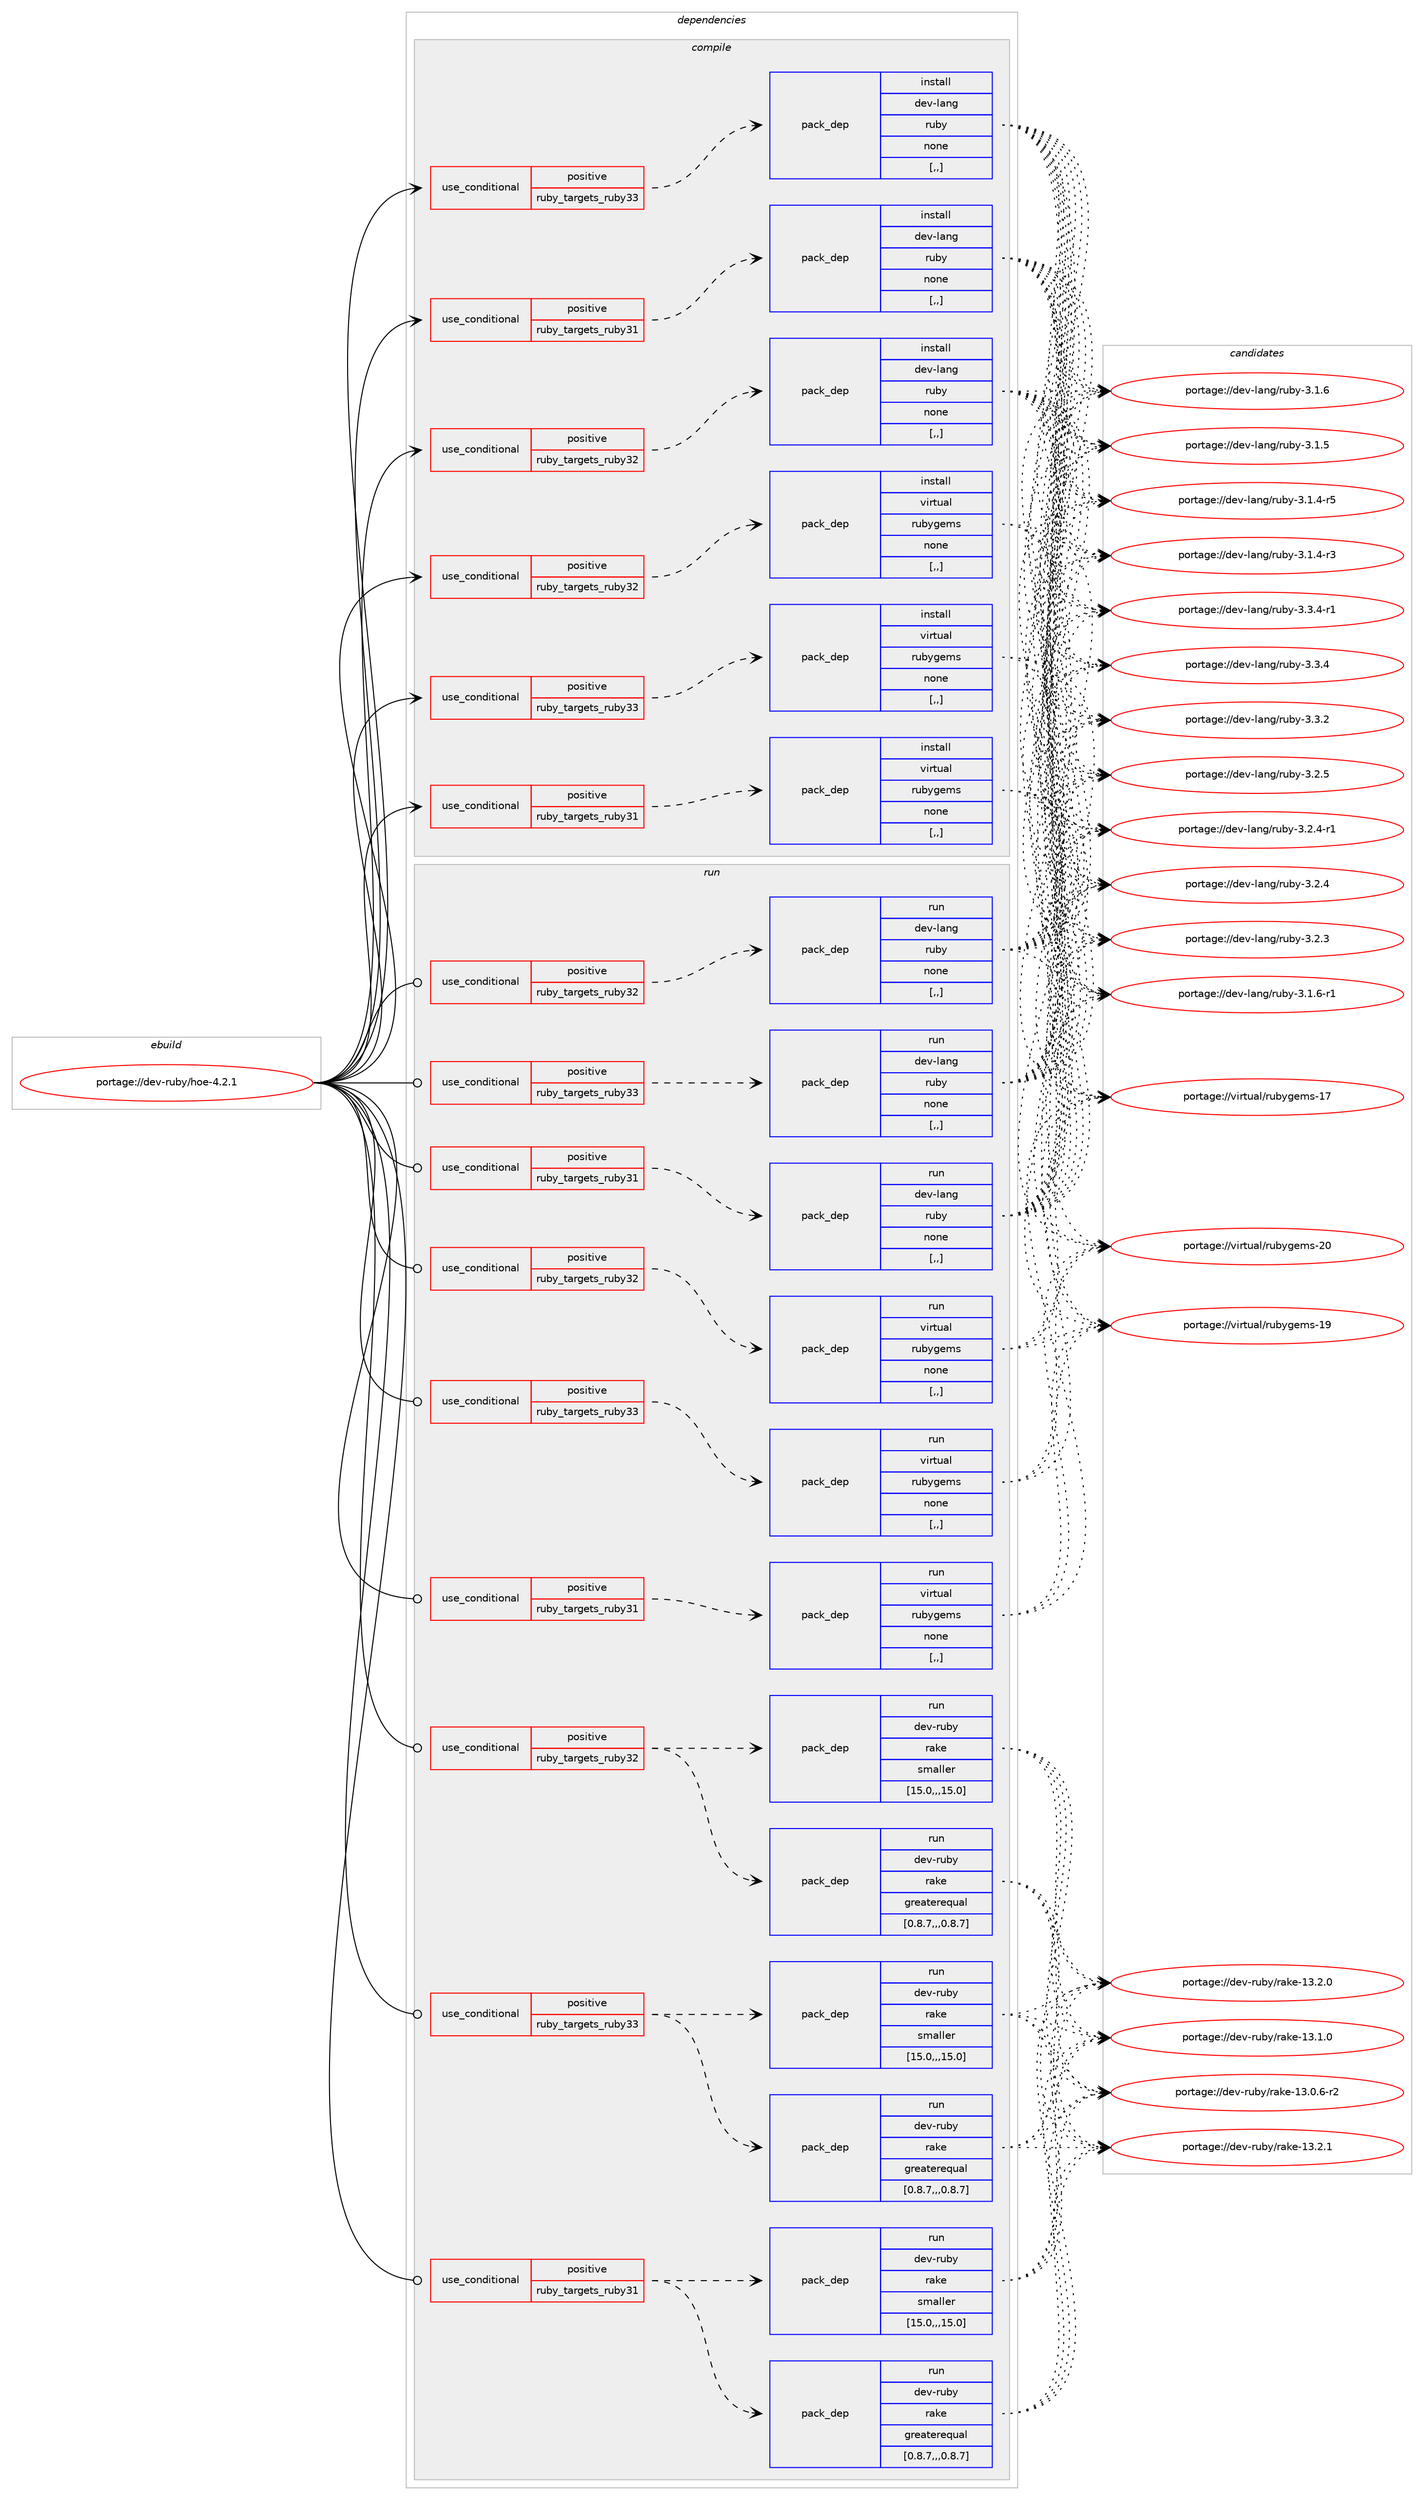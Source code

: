 digraph prolog {

# *************
# Graph options
# *************

newrank=true;
concentrate=true;
compound=true;
graph [rankdir=LR,fontname=Helvetica,fontsize=10,ranksep=1.5];#, ranksep=2.5, nodesep=0.2];
edge  [arrowhead=vee];
node  [fontname=Helvetica,fontsize=10];

# **********
# The ebuild
# **********

subgraph cluster_leftcol {
color=gray;
label=<<i>ebuild</i>>;
id [label="portage://dev-ruby/hoe-4.2.1", color=red, width=4, href="../dev-ruby/hoe-4.2.1.svg"];
}

# ****************
# The dependencies
# ****************

subgraph cluster_midcol {
color=gray;
label=<<i>dependencies</i>>;
subgraph cluster_compile {
fillcolor="#eeeeee";
style=filled;
label=<<i>compile</i>>;
subgraph cond48807 {
dependency186102 [label=<<TABLE BORDER="0" CELLBORDER="1" CELLSPACING="0" CELLPADDING="4"><TR><TD ROWSPAN="3" CELLPADDING="10">use_conditional</TD></TR><TR><TD>positive</TD></TR><TR><TD>ruby_targets_ruby31</TD></TR></TABLE>>, shape=none, color=red];
subgraph pack135966 {
dependency186103 [label=<<TABLE BORDER="0" CELLBORDER="1" CELLSPACING="0" CELLPADDING="4" WIDTH="220"><TR><TD ROWSPAN="6" CELLPADDING="30">pack_dep</TD></TR><TR><TD WIDTH="110">install</TD></TR><TR><TD>dev-lang</TD></TR><TR><TD>ruby</TD></TR><TR><TD>none</TD></TR><TR><TD>[,,]</TD></TR></TABLE>>, shape=none, color=blue];
}
dependency186102:e -> dependency186103:w [weight=20,style="dashed",arrowhead="vee"];
}
id:e -> dependency186102:w [weight=20,style="solid",arrowhead="vee"];
subgraph cond48808 {
dependency186104 [label=<<TABLE BORDER="0" CELLBORDER="1" CELLSPACING="0" CELLPADDING="4"><TR><TD ROWSPAN="3" CELLPADDING="10">use_conditional</TD></TR><TR><TD>positive</TD></TR><TR><TD>ruby_targets_ruby31</TD></TR></TABLE>>, shape=none, color=red];
subgraph pack135967 {
dependency186105 [label=<<TABLE BORDER="0" CELLBORDER="1" CELLSPACING="0" CELLPADDING="4" WIDTH="220"><TR><TD ROWSPAN="6" CELLPADDING="30">pack_dep</TD></TR><TR><TD WIDTH="110">install</TD></TR><TR><TD>virtual</TD></TR><TR><TD>rubygems</TD></TR><TR><TD>none</TD></TR><TR><TD>[,,]</TD></TR></TABLE>>, shape=none, color=blue];
}
dependency186104:e -> dependency186105:w [weight=20,style="dashed",arrowhead="vee"];
}
id:e -> dependency186104:w [weight=20,style="solid",arrowhead="vee"];
subgraph cond48809 {
dependency186106 [label=<<TABLE BORDER="0" CELLBORDER="1" CELLSPACING="0" CELLPADDING="4"><TR><TD ROWSPAN="3" CELLPADDING="10">use_conditional</TD></TR><TR><TD>positive</TD></TR><TR><TD>ruby_targets_ruby32</TD></TR></TABLE>>, shape=none, color=red];
subgraph pack135968 {
dependency186107 [label=<<TABLE BORDER="0" CELLBORDER="1" CELLSPACING="0" CELLPADDING="4" WIDTH="220"><TR><TD ROWSPAN="6" CELLPADDING="30">pack_dep</TD></TR><TR><TD WIDTH="110">install</TD></TR><TR><TD>dev-lang</TD></TR><TR><TD>ruby</TD></TR><TR><TD>none</TD></TR><TR><TD>[,,]</TD></TR></TABLE>>, shape=none, color=blue];
}
dependency186106:e -> dependency186107:w [weight=20,style="dashed",arrowhead="vee"];
}
id:e -> dependency186106:w [weight=20,style="solid",arrowhead="vee"];
subgraph cond48810 {
dependency186108 [label=<<TABLE BORDER="0" CELLBORDER="1" CELLSPACING="0" CELLPADDING="4"><TR><TD ROWSPAN="3" CELLPADDING="10">use_conditional</TD></TR><TR><TD>positive</TD></TR><TR><TD>ruby_targets_ruby32</TD></TR></TABLE>>, shape=none, color=red];
subgraph pack135969 {
dependency186109 [label=<<TABLE BORDER="0" CELLBORDER="1" CELLSPACING="0" CELLPADDING="4" WIDTH="220"><TR><TD ROWSPAN="6" CELLPADDING="30">pack_dep</TD></TR><TR><TD WIDTH="110">install</TD></TR><TR><TD>virtual</TD></TR><TR><TD>rubygems</TD></TR><TR><TD>none</TD></TR><TR><TD>[,,]</TD></TR></TABLE>>, shape=none, color=blue];
}
dependency186108:e -> dependency186109:w [weight=20,style="dashed",arrowhead="vee"];
}
id:e -> dependency186108:w [weight=20,style="solid",arrowhead="vee"];
subgraph cond48811 {
dependency186110 [label=<<TABLE BORDER="0" CELLBORDER="1" CELLSPACING="0" CELLPADDING="4"><TR><TD ROWSPAN="3" CELLPADDING="10">use_conditional</TD></TR><TR><TD>positive</TD></TR><TR><TD>ruby_targets_ruby33</TD></TR></TABLE>>, shape=none, color=red];
subgraph pack135970 {
dependency186111 [label=<<TABLE BORDER="0" CELLBORDER="1" CELLSPACING="0" CELLPADDING="4" WIDTH="220"><TR><TD ROWSPAN="6" CELLPADDING="30">pack_dep</TD></TR><TR><TD WIDTH="110">install</TD></TR><TR><TD>dev-lang</TD></TR><TR><TD>ruby</TD></TR><TR><TD>none</TD></TR><TR><TD>[,,]</TD></TR></TABLE>>, shape=none, color=blue];
}
dependency186110:e -> dependency186111:w [weight=20,style="dashed",arrowhead="vee"];
}
id:e -> dependency186110:w [weight=20,style="solid",arrowhead="vee"];
subgraph cond48812 {
dependency186112 [label=<<TABLE BORDER="0" CELLBORDER="1" CELLSPACING="0" CELLPADDING="4"><TR><TD ROWSPAN="3" CELLPADDING="10">use_conditional</TD></TR><TR><TD>positive</TD></TR><TR><TD>ruby_targets_ruby33</TD></TR></TABLE>>, shape=none, color=red];
subgraph pack135971 {
dependency186113 [label=<<TABLE BORDER="0" CELLBORDER="1" CELLSPACING="0" CELLPADDING="4" WIDTH="220"><TR><TD ROWSPAN="6" CELLPADDING="30">pack_dep</TD></TR><TR><TD WIDTH="110">install</TD></TR><TR><TD>virtual</TD></TR><TR><TD>rubygems</TD></TR><TR><TD>none</TD></TR><TR><TD>[,,]</TD></TR></TABLE>>, shape=none, color=blue];
}
dependency186112:e -> dependency186113:w [weight=20,style="dashed",arrowhead="vee"];
}
id:e -> dependency186112:w [weight=20,style="solid",arrowhead="vee"];
}
subgraph cluster_compileandrun {
fillcolor="#eeeeee";
style=filled;
label=<<i>compile and run</i>>;
}
subgraph cluster_run {
fillcolor="#eeeeee";
style=filled;
label=<<i>run</i>>;
subgraph cond48813 {
dependency186114 [label=<<TABLE BORDER="0" CELLBORDER="1" CELLSPACING="0" CELLPADDING="4"><TR><TD ROWSPAN="3" CELLPADDING="10">use_conditional</TD></TR><TR><TD>positive</TD></TR><TR><TD>ruby_targets_ruby31</TD></TR></TABLE>>, shape=none, color=red];
subgraph pack135972 {
dependency186115 [label=<<TABLE BORDER="0" CELLBORDER="1" CELLSPACING="0" CELLPADDING="4" WIDTH="220"><TR><TD ROWSPAN="6" CELLPADDING="30">pack_dep</TD></TR><TR><TD WIDTH="110">run</TD></TR><TR><TD>dev-lang</TD></TR><TR><TD>ruby</TD></TR><TR><TD>none</TD></TR><TR><TD>[,,]</TD></TR></TABLE>>, shape=none, color=blue];
}
dependency186114:e -> dependency186115:w [weight=20,style="dashed",arrowhead="vee"];
}
id:e -> dependency186114:w [weight=20,style="solid",arrowhead="odot"];
subgraph cond48814 {
dependency186116 [label=<<TABLE BORDER="0" CELLBORDER="1" CELLSPACING="0" CELLPADDING="4"><TR><TD ROWSPAN="3" CELLPADDING="10">use_conditional</TD></TR><TR><TD>positive</TD></TR><TR><TD>ruby_targets_ruby31</TD></TR></TABLE>>, shape=none, color=red];
subgraph pack135973 {
dependency186117 [label=<<TABLE BORDER="0" CELLBORDER="1" CELLSPACING="0" CELLPADDING="4" WIDTH="220"><TR><TD ROWSPAN="6" CELLPADDING="30">pack_dep</TD></TR><TR><TD WIDTH="110">run</TD></TR><TR><TD>dev-ruby</TD></TR><TR><TD>rake</TD></TR><TR><TD>greaterequal</TD></TR><TR><TD>[0.8.7,,,0.8.7]</TD></TR></TABLE>>, shape=none, color=blue];
}
dependency186116:e -> dependency186117:w [weight=20,style="dashed",arrowhead="vee"];
subgraph pack135974 {
dependency186118 [label=<<TABLE BORDER="0" CELLBORDER="1" CELLSPACING="0" CELLPADDING="4" WIDTH="220"><TR><TD ROWSPAN="6" CELLPADDING="30">pack_dep</TD></TR><TR><TD WIDTH="110">run</TD></TR><TR><TD>dev-ruby</TD></TR><TR><TD>rake</TD></TR><TR><TD>smaller</TD></TR><TR><TD>[15.0,,,15.0]</TD></TR></TABLE>>, shape=none, color=blue];
}
dependency186116:e -> dependency186118:w [weight=20,style="dashed",arrowhead="vee"];
}
id:e -> dependency186116:w [weight=20,style="solid",arrowhead="odot"];
subgraph cond48815 {
dependency186119 [label=<<TABLE BORDER="0" CELLBORDER="1" CELLSPACING="0" CELLPADDING="4"><TR><TD ROWSPAN="3" CELLPADDING="10">use_conditional</TD></TR><TR><TD>positive</TD></TR><TR><TD>ruby_targets_ruby31</TD></TR></TABLE>>, shape=none, color=red];
subgraph pack135975 {
dependency186120 [label=<<TABLE BORDER="0" CELLBORDER="1" CELLSPACING="0" CELLPADDING="4" WIDTH="220"><TR><TD ROWSPAN="6" CELLPADDING="30">pack_dep</TD></TR><TR><TD WIDTH="110">run</TD></TR><TR><TD>virtual</TD></TR><TR><TD>rubygems</TD></TR><TR><TD>none</TD></TR><TR><TD>[,,]</TD></TR></TABLE>>, shape=none, color=blue];
}
dependency186119:e -> dependency186120:w [weight=20,style="dashed",arrowhead="vee"];
}
id:e -> dependency186119:w [weight=20,style="solid",arrowhead="odot"];
subgraph cond48816 {
dependency186121 [label=<<TABLE BORDER="0" CELLBORDER="1" CELLSPACING="0" CELLPADDING="4"><TR><TD ROWSPAN="3" CELLPADDING="10">use_conditional</TD></TR><TR><TD>positive</TD></TR><TR><TD>ruby_targets_ruby32</TD></TR></TABLE>>, shape=none, color=red];
subgraph pack135976 {
dependency186122 [label=<<TABLE BORDER="0" CELLBORDER="1" CELLSPACING="0" CELLPADDING="4" WIDTH="220"><TR><TD ROWSPAN="6" CELLPADDING="30">pack_dep</TD></TR><TR><TD WIDTH="110">run</TD></TR><TR><TD>dev-lang</TD></TR><TR><TD>ruby</TD></TR><TR><TD>none</TD></TR><TR><TD>[,,]</TD></TR></TABLE>>, shape=none, color=blue];
}
dependency186121:e -> dependency186122:w [weight=20,style="dashed",arrowhead="vee"];
}
id:e -> dependency186121:w [weight=20,style="solid",arrowhead="odot"];
subgraph cond48817 {
dependency186123 [label=<<TABLE BORDER="0" CELLBORDER="1" CELLSPACING="0" CELLPADDING="4"><TR><TD ROWSPAN="3" CELLPADDING="10">use_conditional</TD></TR><TR><TD>positive</TD></TR><TR><TD>ruby_targets_ruby32</TD></TR></TABLE>>, shape=none, color=red];
subgraph pack135977 {
dependency186124 [label=<<TABLE BORDER="0" CELLBORDER="1" CELLSPACING="0" CELLPADDING="4" WIDTH="220"><TR><TD ROWSPAN="6" CELLPADDING="30">pack_dep</TD></TR><TR><TD WIDTH="110">run</TD></TR><TR><TD>dev-ruby</TD></TR><TR><TD>rake</TD></TR><TR><TD>greaterequal</TD></TR><TR><TD>[0.8.7,,,0.8.7]</TD></TR></TABLE>>, shape=none, color=blue];
}
dependency186123:e -> dependency186124:w [weight=20,style="dashed",arrowhead="vee"];
subgraph pack135978 {
dependency186125 [label=<<TABLE BORDER="0" CELLBORDER="1" CELLSPACING="0" CELLPADDING="4" WIDTH="220"><TR><TD ROWSPAN="6" CELLPADDING="30">pack_dep</TD></TR><TR><TD WIDTH="110">run</TD></TR><TR><TD>dev-ruby</TD></TR><TR><TD>rake</TD></TR><TR><TD>smaller</TD></TR><TR><TD>[15.0,,,15.0]</TD></TR></TABLE>>, shape=none, color=blue];
}
dependency186123:e -> dependency186125:w [weight=20,style="dashed",arrowhead="vee"];
}
id:e -> dependency186123:w [weight=20,style="solid",arrowhead="odot"];
subgraph cond48818 {
dependency186126 [label=<<TABLE BORDER="0" CELLBORDER="1" CELLSPACING="0" CELLPADDING="4"><TR><TD ROWSPAN="3" CELLPADDING="10">use_conditional</TD></TR><TR><TD>positive</TD></TR><TR><TD>ruby_targets_ruby32</TD></TR></TABLE>>, shape=none, color=red];
subgraph pack135979 {
dependency186127 [label=<<TABLE BORDER="0" CELLBORDER="1" CELLSPACING="0" CELLPADDING="4" WIDTH="220"><TR><TD ROWSPAN="6" CELLPADDING="30">pack_dep</TD></TR><TR><TD WIDTH="110">run</TD></TR><TR><TD>virtual</TD></TR><TR><TD>rubygems</TD></TR><TR><TD>none</TD></TR><TR><TD>[,,]</TD></TR></TABLE>>, shape=none, color=blue];
}
dependency186126:e -> dependency186127:w [weight=20,style="dashed",arrowhead="vee"];
}
id:e -> dependency186126:w [weight=20,style="solid",arrowhead="odot"];
subgraph cond48819 {
dependency186128 [label=<<TABLE BORDER="0" CELLBORDER="1" CELLSPACING="0" CELLPADDING="4"><TR><TD ROWSPAN="3" CELLPADDING="10">use_conditional</TD></TR><TR><TD>positive</TD></TR><TR><TD>ruby_targets_ruby33</TD></TR></TABLE>>, shape=none, color=red];
subgraph pack135980 {
dependency186129 [label=<<TABLE BORDER="0" CELLBORDER="1" CELLSPACING="0" CELLPADDING="4" WIDTH="220"><TR><TD ROWSPAN="6" CELLPADDING="30">pack_dep</TD></TR><TR><TD WIDTH="110">run</TD></TR><TR><TD>dev-lang</TD></TR><TR><TD>ruby</TD></TR><TR><TD>none</TD></TR><TR><TD>[,,]</TD></TR></TABLE>>, shape=none, color=blue];
}
dependency186128:e -> dependency186129:w [weight=20,style="dashed",arrowhead="vee"];
}
id:e -> dependency186128:w [weight=20,style="solid",arrowhead="odot"];
subgraph cond48820 {
dependency186130 [label=<<TABLE BORDER="0" CELLBORDER="1" CELLSPACING="0" CELLPADDING="4"><TR><TD ROWSPAN="3" CELLPADDING="10">use_conditional</TD></TR><TR><TD>positive</TD></TR><TR><TD>ruby_targets_ruby33</TD></TR></TABLE>>, shape=none, color=red];
subgraph pack135981 {
dependency186131 [label=<<TABLE BORDER="0" CELLBORDER="1" CELLSPACING="0" CELLPADDING="4" WIDTH="220"><TR><TD ROWSPAN="6" CELLPADDING="30">pack_dep</TD></TR><TR><TD WIDTH="110">run</TD></TR><TR><TD>dev-ruby</TD></TR><TR><TD>rake</TD></TR><TR><TD>greaterequal</TD></TR><TR><TD>[0.8.7,,,0.8.7]</TD></TR></TABLE>>, shape=none, color=blue];
}
dependency186130:e -> dependency186131:w [weight=20,style="dashed",arrowhead="vee"];
subgraph pack135982 {
dependency186132 [label=<<TABLE BORDER="0" CELLBORDER="1" CELLSPACING="0" CELLPADDING="4" WIDTH="220"><TR><TD ROWSPAN="6" CELLPADDING="30">pack_dep</TD></TR><TR><TD WIDTH="110">run</TD></TR><TR><TD>dev-ruby</TD></TR><TR><TD>rake</TD></TR><TR><TD>smaller</TD></TR><TR><TD>[15.0,,,15.0]</TD></TR></TABLE>>, shape=none, color=blue];
}
dependency186130:e -> dependency186132:w [weight=20,style="dashed",arrowhead="vee"];
}
id:e -> dependency186130:w [weight=20,style="solid",arrowhead="odot"];
subgraph cond48821 {
dependency186133 [label=<<TABLE BORDER="0" CELLBORDER="1" CELLSPACING="0" CELLPADDING="4"><TR><TD ROWSPAN="3" CELLPADDING="10">use_conditional</TD></TR><TR><TD>positive</TD></TR><TR><TD>ruby_targets_ruby33</TD></TR></TABLE>>, shape=none, color=red];
subgraph pack135983 {
dependency186134 [label=<<TABLE BORDER="0" CELLBORDER="1" CELLSPACING="0" CELLPADDING="4" WIDTH="220"><TR><TD ROWSPAN="6" CELLPADDING="30">pack_dep</TD></TR><TR><TD WIDTH="110">run</TD></TR><TR><TD>virtual</TD></TR><TR><TD>rubygems</TD></TR><TR><TD>none</TD></TR><TR><TD>[,,]</TD></TR></TABLE>>, shape=none, color=blue];
}
dependency186133:e -> dependency186134:w [weight=20,style="dashed",arrowhead="vee"];
}
id:e -> dependency186133:w [weight=20,style="solid",arrowhead="odot"];
}
}

# **************
# The candidates
# **************

subgraph cluster_choices {
rank=same;
color=gray;
label=<<i>candidates</i>>;

subgraph choice135966 {
color=black;
nodesep=1;
choice100101118451089711010347114117981214551465146524511449 [label="portage://dev-lang/ruby-3.3.4-r1", color=red, width=4,href="../dev-lang/ruby-3.3.4-r1.svg"];
choice10010111845108971101034711411798121455146514652 [label="portage://dev-lang/ruby-3.3.4", color=red, width=4,href="../dev-lang/ruby-3.3.4.svg"];
choice10010111845108971101034711411798121455146514650 [label="portage://dev-lang/ruby-3.3.2", color=red, width=4,href="../dev-lang/ruby-3.3.2.svg"];
choice10010111845108971101034711411798121455146504653 [label="portage://dev-lang/ruby-3.2.5", color=red, width=4,href="../dev-lang/ruby-3.2.5.svg"];
choice100101118451089711010347114117981214551465046524511449 [label="portage://dev-lang/ruby-3.2.4-r1", color=red, width=4,href="../dev-lang/ruby-3.2.4-r1.svg"];
choice10010111845108971101034711411798121455146504652 [label="portage://dev-lang/ruby-3.2.4", color=red, width=4,href="../dev-lang/ruby-3.2.4.svg"];
choice10010111845108971101034711411798121455146504651 [label="portage://dev-lang/ruby-3.2.3", color=red, width=4,href="../dev-lang/ruby-3.2.3.svg"];
choice100101118451089711010347114117981214551464946544511449 [label="portage://dev-lang/ruby-3.1.6-r1", color=red, width=4,href="../dev-lang/ruby-3.1.6-r1.svg"];
choice10010111845108971101034711411798121455146494654 [label="portage://dev-lang/ruby-3.1.6", color=red, width=4,href="../dev-lang/ruby-3.1.6.svg"];
choice10010111845108971101034711411798121455146494653 [label="portage://dev-lang/ruby-3.1.5", color=red, width=4,href="../dev-lang/ruby-3.1.5.svg"];
choice100101118451089711010347114117981214551464946524511453 [label="portage://dev-lang/ruby-3.1.4-r5", color=red, width=4,href="../dev-lang/ruby-3.1.4-r5.svg"];
choice100101118451089711010347114117981214551464946524511451 [label="portage://dev-lang/ruby-3.1.4-r3", color=red, width=4,href="../dev-lang/ruby-3.1.4-r3.svg"];
dependency186103:e -> choice100101118451089711010347114117981214551465146524511449:w [style=dotted,weight="100"];
dependency186103:e -> choice10010111845108971101034711411798121455146514652:w [style=dotted,weight="100"];
dependency186103:e -> choice10010111845108971101034711411798121455146514650:w [style=dotted,weight="100"];
dependency186103:e -> choice10010111845108971101034711411798121455146504653:w [style=dotted,weight="100"];
dependency186103:e -> choice100101118451089711010347114117981214551465046524511449:w [style=dotted,weight="100"];
dependency186103:e -> choice10010111845108971101034711411798121455146504652:w [style=dotted,weight="100"];
dependency186103:e -> choice10010111845108971101034711411798121455146504651:w [style=dotted,weight="100"];
dependency186103:e -> choice100101118451089711010347114117981214551464946544511449:w [style=dotted,weight="100"];
dependency186103:e -> choice10010111845108971101034711411798121455146494654:w [style=dotted,weight="100"];
dependency186103:e -> choice10010111845108971101034711411798121455146494653:w [style=dotted,weight="100"];
dependency186103:e -> choice100101118451089711010347114117981214551464946524511453:w [style=dotted,weight="100"];
dependency186103:e -> choice100101118451089711010347114117981214551464946524511451:w [style=dotted,weight="100"];
}
subgraph choice135967 {
color=black;
nodesep=1;
choice118105114116117971084711411798121103101109115455048 [label="portage://virtual/rubygems-20", color=red, width=4,href="../virtual/rubygems-20.svg"];
choice118105114116117971084711411798121103101109115454957 [label="portage://virtual/rubygems-19", color=red, width=4,href="../virtual/rubygems-19.svg"];
choice118105114116117971084711411798121103101109115454955 [label="portage://virtual/rubygems-17", color=red, width=4,href="../virtual/rubygems-17.svg"];
dependency186105:e -> choice118105114116117971084711411798121103101109115455048:w [style=dotted,weight="100"];
dependency186105:e -> choice118105114116117971084711411798121103101109115454957:w [style=dotted,weight="100"];
dependency186105:e -> choice118105114116117971084711411798121103101109115454955:w [style=dotted,weight="100"];
}
subgraph choice135968 {
color=black;
nodesep=1;
choice100101118451089711010347114117981214551465146524511449 [label="portage://dev-lang/ruby-3.3.4-r1", color=red, width=4,href="../dev-lang/ruby-3.3.4-r1.svg"];
choice10010111845108971101034711411798121455146514652 [label="portage://dev-lang/ruby-3.3.4", color=red, width=4,href="../dev-lang/ruby-3.3.4.svg"];
choice10010111845108971101034711411798121455146514650 [label="portage://dev-lang/ruby-3.3.2", color=red, width=4,href="../dev-lang/ruby-3.3.2.svg"];
choice10010111845108971101034711411798121455146504653 [label="portage://dev-lang/ruby-3.2.5", color=red, width=4,href="../dev-lang/ruby-3.2.5.svg"];
choice100101118451089711010347114117981214551465046524511449 [label="portage://dev-lang/ruby-3.2.4-r1", color=red, width=4,href="../dev-lang/ruby-3.2.4-r1.svg"];
choice10010111845108971101034711411798121455146504652 [label="portage://dev-lang/ruby-3.2.4", color=red, width=4,href="../dev-lang/ruby-3.2.4.svg"];
choice10010111845108971101034711411798121455146504651 [label="portage://dev-lang/ruby-3.2.3", color=red, width=4,href="../dev-lang/ruby-3.2.3.svg"];
choice100101118451089711010347114117981214551464946544511449 [label="portage://dev-lang/ruby-3.1.6-r1", color=red, width=4,href="../dev-lang/ruby-3.1.6-r1.svg"];
choice10010111845108971101034711411798121455146494654 [label="portage://dev-lang/ruby-3.1.6", color=red, width=4,href="../dev-lang/ruby-3.1.6.svg"];
choice10010111845108971101034711411798121455146494653 [label="portage://dev-lang/ruby-3.1.5", color=red, width=4,href="../dev-lang/ruby-3.1.5.svg"];
choice100101118451089711010347114117981214551464946524511453 [label="portage://dev-lang/ruby-3.1.4-r5", color=red, width=4,href="../dev-lang/ruby-3.1.4-r5.svg"];
choice100101118451089711010347114117981214551464946524511451 [label="portage://dev-lang/ruby-3.1.4-r3", color=red, width=4,href="../dev-lang/ruby-3.1.4-r3.svg"];
dependency186107:e -> choice100101118451089711010347114117981214551465146524511449:w [style=dotted,weight="100"];
dependency186107:e -> choice10010111845108971101034711411798121455146514652:w [style=dotted,weight="100"];
dependency186107:e -> choice10010111845108971101034711411798121455146514650:w [style=dotted,weight="100"];
dependency186107:e -> choice10010111845108971101034711411798121455146504653:w [style=dotted,weight="100"];
dependency186107:e -> choice100101118451089711010347114117981214551465046524511449:w [style=dotted,weight="100"];
dependency186107:e -> choice10010111845108971101034711411798121455146504652:w [style=dotted,weight="100"];
dependency186107:e -> choice10010111845108971101034711411798121455146504651:w [style=dotted,weight="100"];
dependency186107:e -> choice100101118451089711010347114117981214551464946544511449:w [style=dotted,weight="100"];
dependency186107:e -> choice10010111845108971101034711411798121455146494654:w [style=dotted,weight="100"];
dependency186107:e -> choice10010111845108971101034711411798121455146494653:w [style=dotted,weight="100"];
dependency186107:e -> choice100101118451089711010347114117981214551464946524511453:w [style=dotted,weight="100"];
dependency186107:e -> choice100101118451089711010347114117981214551464946524511451:w [style=dotted,weight="100"];
}
subgraph choice135969 {
color=black;
nodesep=1;
choice118105114116117971084711411798121103101109115455048 [label="portage://virtual/rubygems-20", color=red, width=4,href="../virtual/rubygems-20.svg"];
choice118105114116117971084711411798121103101109115454957 [label="portage://virtual/rubygems-19", color=red, width=4,href="../virtual/rubygems-19.svg"];
choice118105114116117971084711411798121103101109115454955 [label="portage://virtual/rubygems-17", color=red, width=4,href="../virtual/rubygems-17.svg"];
dependency186109:e -> choice118105114116117971084711411798121103101109115455048:w [style=dotted,weight="100"];
dependency186109:e -> choice118105114116117971084711411798121103101109115454957:w [style=dotted,weight="100"];
dependency186109:e -> choice118105114116117971084711411798121103101109115454955:w [style=dotted,weight="100"];
}
subgraph choice135970 {
color=black;
nodesep=1;
choice100101118451089711010347114117981214551465146524511449 [label="portage://dev-lang/ruby-3.3.4-r1", color=red, width=4,href="../dev-lang/ruby-3.3.4-r1.svg"];
choice10010111845108971101034711411798121455146514652 [label="portage://dev-lang/ruby-3.3.4", color=red, width=4,href="../dev-lang/ruby-3.3.4.svg"];
choice10010111845108971101034711411798121455146514650 [label="portage://dev-lang/ruby-3.3.2", color=red, width=4,href="../dev-lang/ruby-3.3.2.svg"];
choice10010111845108971101034711411798121455146504653 [label="portage://dev-lang/ruby-3.2.5", color=red, width=4,href="../dev-lang/ruby-3.2.5.svg"];
choice100101118451089711010347114117981214551465046524511449 [label="portage://dev-lang/ruby-3.2.4-r1", color=red, width=4,href="../dev-lang/ruby-3.2.4-r1.svg"];
choice10010111845108971101034711411798121455146504652 [label="portage://dev-lang/ruby-3.2.4", color=red, width=4,href="../dev-lang/ruby-3.2.4.svg"];
choice10010111845108971101034711411798121455146504651 [label="portage://dev-lang/ruby-3.2.3", color=red, width=4,href="../dev-lang/ruby-3.2.3.svg"];
choice100101118451089711010347114117981214551464946544511449 [label="portage://dev-lang/ruby-3.1.6-r1", color=red, width=4,href="../dev-lang/ruby-3.1.6-r1.svg"];
choice10010111845108971101034711411798121455146494654 [label="portage://dev-lang/ruby-3.1.6", color=red, width=4,href="../dev-lang/ruby-3.1.6.svg"];
choice10010111845108971101034711411798121455146494653 [label="portage://dev-lang/ruby-3.1.5", color=red, width=4,href="../dev-lang/ruby-3.1.5.svg"];
choice100101118451089711010347114117981214551464946524511453 [label="portage://dev-lang/ruby-3.1.4-r5", color=red, width=4,href="../dev-lang/ruby-3.1.4-r5.svg"];
choice100101118451089711010347114117981214551464946524511451 [label="portage://dev-lang/ruby-3.1.4-r3", color=red, width=4,href="../dev-lang/ruby-3.1.4-r3.svg"];
dependency186111:e -> choice100101118451089711010347114117981214551465146524511449:w [style=dotted,weight="100"];
dependency186111:e -> choice10010111845108971101034711411798121455146514652:w [style=dotted,weight="100"];
dependency186111:e -> choice10010111845108971101034711411798121455146514650:w [style=dotted,weight="100"];
dependency186111:e -> choice10010111845108971101034711411798121455146504653:w [style=dotted,weight="100"];
dependency186111:e -> choice100101118451089711010347114117981214551465046524511449:w [style=dotted,weight="100"];
dependency186111:e -> choice10010111845108971101034711411798121455146504652:w [style=dotted,weight="100"];
dependency186111:e -> choice10010111845108971101034711411798121455146504651:w [style=dotted,weight="100"];
dependency186111:e -> choice100101118451089711010347114117981214551464946544511449:w [style=dotted,weight="100"];
dependency186111:e -> choice10010111845108971101034711411798121455146494654:w [style=dotted,weight="100"];
dependency186111:e -> choice10010111845108971101034711411798121455146494653:w [style=dotted,weight="100"];
dependency186111:e -> choice100101118451089711010347114117981214551464946524511453:w [style=dotted,weight="100"];
dependency186111:e -> choice100101118451089711010347114117981214551464946524511451:w [style=dotted,weight="100"];
}
subgraph choice135971 {
color=black;
nodesep=1;
choice118105114116117971084711411798121103101109115455048 [label="portage://virtual/rubygems-20", color=red, width=4,href="../virtual/rubygems-20.svg"];
choice118105114116117971084711411798121103101109115454957 [label="portage://virtual/rubygems-19", color=red, width=4,href="../virtual/rubygems-19.svg"];
choice118105114116117971084711411798121103101109115454955 [label="portage://virtual/rubygems-17", color=red, width=4,href="../virtual/rubygems-17.svg"];
dependency186113:e -> choice118105114116117971084711411798121103101109115455048:w [style=dotted,weight="100"];
dependency186113:e -> choice118105114116117971084711411798121103101109115454957:w [style=dotted,weight="100"];
dependency186113:e -> choice118105114116117971084711411798121103101109115454955:w [style=dotted,weight="100"];
}
subgraph choice135972 {
color=black;
nodesep=1;
choice100101118451089711010347114117981214551465146524511449 [label="portage://dev-lang/ruby-3.3.4-r1", color=red, width=4,href="../dev-lang/ruby-3.3.4-r1.svg"];
choice10010111845108971101034711411798121455146514652 [label="portage://dev-lang/ruby-3.3.4", color=red, width=4,href="../dev-lang/ruby-3.3.4.svg"];
choice10010111845108971101034711411798121455146514650 [label="portage://dev-lang/ruby-3.3.2", color=red, width=4,href="../dev-lang/ruby-3.3.2.svg"];
choice10010111845108971101034711411798121455146504653 [label="portage://dev-lang/ruby-3.2.5", color=red, width=4,href="../dev-lang/ruby-3.2.5.svg"];
choice100101118451089711010347114117981214551465046524511449 [label="portage://dev-lang/ruby-3.2.4-r1", color=red, width=4,href="../dev-lang/ruby-3.2.4-r1.svg"];
choice10010111845108971101034711411798121455146504652 [label="portage://dev-lang/ruby-3.2.4", color=red, width=4,href="../dev-lang/ruby-3.2.4.svg"];
choice10010111845108971101034711411798121455146504651 [label="portage://dev-lang/ruby-3.2.3", color=red, width=4,href="../dev-lang/ruby-3.2.3.svg"];
choice100101118451089711010347114117981214551464946544511449 [label="portage://dev-lang/ruby-3.1.6-r1", color=red, width=4,href="../dev-lang/ruby-3.1.6-r1.svg"];
choice10010111845108971101034711411798121455146494654 [label="portage://dev-lang/ruby-3.1.6", color=red, width=4,href="../dev-lang/ruby-3.1.6.svg"];
choice10010111845108971101034711411798121455146494653 [label="portage://dev-lang/ruby-3.1.5", color=red, width=4,href="../dev-lang/ruby-3.1.5.svg"];
choice100101118451089711010347114117981214551464946524511453 [label="portage://dev-lang/ruby-3.1.4-r5", color=red, width=4,href="../dev-lang/ruby-3.1.4-r5.svg"];
choice100101118451089711010347114117981214551464946524511451 [label="portage://dev-lang/ruby-3.1.4-r3", color=red, width=4,href="../dev-lang/ruby-3.1.4-r3.svg"];
dependency186115:e -> choice100101118451089711010347114117981214551465146524511449:w [style=dotted,weight="100"];
dependency186115:e -> choice10010111845108971101034711411798121455146514652:w [style=dotted,weight="100"];
dependency186115:e -> choice10010111845108971101034711411798121455146514650:w [style=dotted,weight="100"];
dependency186115:e -> choice10010111845108971101034711411798121455146504653:w [style=dotted,weight="100"];
dependency186115:e -> choice100101118451089711010347114117981214551465046524511449:w [style=dotted,weight="100"];
dependency186115:e -> choice10010111845108971101034711411798121455146504652:w [style=dotted,weight="100"];
dependency186115:e -> choice10010111845108971101034711411798121455146504651:w [style=dotted,weight="100"];
dependency186115:e -> choice100101118451089711010347114117981214551464946544511449:w [style=dotted,weight="100"];
dependency186115:e -> choice10010111845108971101034711411798121455146494654:w [style=dotted,weight="100"];
dependency186115:e -> choice10010111845108971101034711411798121455146494653:w [style=dotted,weight="100"];
dependency186115:e -> choice100101118451089711010347114117981214551464946524511453:w [style=dotted,weight="100"];
dependency186115:e -> choice100101118451089711010347114117981214551464946524511451:w [style=dotted,weight="100"];
}
subgraph choice135973 {
color=black;
nodesep=1;
choice1001011184511411798121471149710710145495146504649 [label="portage://dev-ruby/rake-13.2.1", color=red, width=4,href="../dev-ruby/rake-13.2.1.svg"];
choice1001011184511411798121471149710710145495146504648 [label="portage://dev-ruby/rake-13.2.0", color=red, width=4,href="../dev-ruby/rake-13.2.0.svg"];
choice1001011184511411798121471149710710145495146494648 [label="portage://dev-ruby/rake-13.1.0", color=red, width=4,href="../dev-ruby/rake-13.1.0.svg"];
choice10010111845114117981214711497107101454951464846544511450 [label="portage://dev-ruby/rake-13.0.6-r2", color=red, width=4,href="../dev-ruby/rake-13.0.6-r2.svg"];
dependency186117:e -> choice1001011184511411798121471149710710145495146504649:w [style=dotted,weight="100"];
dependency186117:e -> choice1001011184511411798121471149710710145495146504648:w [style=dotted,weight="100"];
dependency186117:e -> choice1001011184511411798121471149710710145495146494648:w [style=dotted,weight="100"];
dependency186117:e -> choice10010111845114117981214711497107101454951464846544511450:w [style=dotted,weight="100"];
}
subgraph choice135974 {
color=black;
nodesep=1;
choice1001011184511411798121471149710710145495146504649 [label="portage://dev-ruby/rake-13.2.1", color=red, width=4,href="../dev-ruby/rake-13.2.1.svg"];
choice1001011184511411798121471149710710145495146504648 [label="portage://dev-ruby/rake-13.2.0", color=red, width=4,href="../dev-ruby/rake-13.2.0.svg"];
choice1001011184511411798121471149710710145495146494648 [label="portage://dev-ruby/rake-13.1.0", color=red, width=4,href="../dev-ruby/rake-13.1.0.svg"];
choice10010111845114117981214711497107101454951464846544511450 [label="portage://dev-ruby/rake-13.0.6-r2", color=red, width=4,href="../dev-ruby/rake-13.0.6-r2.svg"];
dependency186118:e -> choice1001011184511411798121471149710710145495146504649:w [style=dotted,weight="100"];
dependency186118:e -> choice1001011184511411798121471149710710145495146504648:w [style=dotted,weight="100"];
dependency186118:e -> choice1001011184511411798121471149710710145495146494648:w [style=dotted,weight="100"];
dependency186118:e -> choice10010111845114117981214711497107101454951464846544511450:w [style=dotted,weight="100"];
}
subgraph choice135975 {
color=black;
nodesep=1;
choice118105114116117971084711411798121103101109115455048 [label="portage://virtual/rubygems-20", color=red, width=4,href="../virtual/rubygems-20.svg"];
choice118105114116117971084711411798121103101109115454957 [label="portage://virtual/rubygems-19", color=red, width=4,href="../virtual/rubygems-19.svg"];
choice118105114116117971084711411798121103101109115454955 [label="portage://virtual/rubygems-17", color=red, width=4,href="../virtual/rubygems-17.svg"];
dependency186120:e -> choice118105114116117971084711411798121103101109115455048:w [style=dotted,weight="100"];
dependency186120:e -> choice118105114116117971084711411798121103101109115454957:w [style=dotted,weight="100"];
dependency186120:e -> choice118105114116117971084711411798121103101109115454955:w [style=dotted,weight="100"];
}
subgraph choice135976 {
color=black;
nodesep=1;
choice100101118451089711010347114117981214551465146524511449 [label="portage://dev-lang/ruby-3.3.4-r1", color=red, width=4,href="../dev-lang/ruby-3.3.4-r1.svg"];
choice10010111845108971101034711411798121455146514652 [label="portage://dev-lang/ruby-3.3.4", color=red, width=4,href="../dev-lang/ruby-3.3.4.svg"];
choice10010111845108971101034711411798121455146514650 [label="portage://dev-lang/ruby-3.3.2", color=red, width=4,href="../dev-lang/ruby-3.3.2.svg"];
choice10010111845108971101034711411798121455146504653 [label="portage://dev-lang/ruby-3.2.5", color=red, width=4,href="../dev-lang/ruby-3.2.5.svg"];
choice100101118451089711010347114117981214551465046524511449 [label="portage://dev-lang/ruby-3.2.4-r1", color=red, width=4,href="../dev-lang/ruby-3.2.4-r1.svg"];
choice10010111845108971101034711411798121455146504652 [label="portage://dev-lang/ruby-3.2.4", color=red, width=4,href="../dev-lang/ruby-3.2.4.svg"];
choice10010111845108971101034711411798121455146504651 [label="portage://dev-lang/ruby-3.2.3", color=red, width=4,href="../dev-lang/ruby-3.2.3.svg"];
choice100101118451089711010347114117981214551464946544511449 [label="portage://dev-lang/ruby-3.1.6-r1", color=red, width=4,href="../dev-lang/ruby-3.1.6-r1.svg"];
choice10010111845108971101034711411798121455146494654 [label="portage://dev-lang/ruby-3.1.6", color=red, width=4,href="../dev-lang/ruby-3.1.6.svg"];
choice10010111845108971101034711411798121455146494653 [label="portage://dev-lang/ruby-3.1.5", color=red, width=4,href="../dev-lang/ruby-3.1.5.svg"];
choice100101118451089711010347114117981214551464946524511453 [label="portage://dev-lang/ruby-3.1.4-r5", color=red, width=4,href="../dev-lang/ruby-3.1.4-r5.svg"];
choice100101118451089711010347114117981214551464946524511451 [label="portage://dev-lang/ruby-3.1.4-r3", color=red, width=4,href="../dev-lang/ruby-3.1.4-r3.svg"];
dependency186122:e -> choice100101118451089711010347114117981214551465146524511449:w [style=dotted,weight="100"];
dependency186122:e -> choice10010111845108971101034711411798121455146514652:w [style=dotted,weight="100"];
dependency186122:e -> choice10010111845108971101034711411798121455146514650:w [style=dotted,weight="100"];
dependency186122:e -> choice10010111845108971101034711411798121455146504653:w [style=dotted,weight="100"];
dependency186122:e -> choice100101118451089711010347114117981214551465046524511449:w [style=dotted,weight="100"];
dependency186122:e -> choice10010111845108971101034711411798121455146504652:w [style=dotted,weight="100"];
dependency186122:e -> choice10010111845108971101034711411798121455146504651:w [style=dotted,weight="100"];
dependency186122:e -> choice100101118451089711010347114117981214551464946544511449:w [style=dotted,weight="100"];
dependency186122:e -> choice10010111845108971101034711411798121455146494654:w [style=dotted,weight="100"];
dependency186122:e -> choice10010111845108971101034711411798121455146494653:w [style=dotted,weight="100"];
dependency186122:e -> choice100101118451089711010347114117981214551464946524511453:w [style=dotted,weight="100"];
dependency186122:e -> choice100101118451089711010347114117981214551464946524511451:w [style=dotted,weight="100"];
}
subgraph choice135977 {
color=black;
nodesep=1;
choice1001011184511411798121471149710710145495146504649 [label="portage://dev-ruby/rake-13.2.1", color=red, width=4,href="../dev-ruby/rake-13.2.1.svg"];
choice1001011184511411798121471149710710145495146504648 [label="portage://dev-ruby/rake-13.2.0", color=red, width=4,href="../dev-ruby/rake-13.2.0.svg"];
choice1001011184511411798121471149710710145495146494648 [label="portage://dev-ruby/rake-13.1.0", color=red, width=4,href="../dev-ruby/rake-13.1.0.svg"];
choice10010111845114117981214711497107101454951464846544511450 [label="portage://dev-ruby/rake-13.0.6-r2", color=red, width=4,href="../dev-ruby/rake-13.0.6-r2.svg"];
dependency186124:e -> choice1001011184511411798121471149710710145495146504649:w [style=dotted,weight="100"];
dependency186124:e -> choice1001011184511411798121471149710710145495146504648:w [style=dotted,weight="100"];
dependency186124:e -> choice1001011184511411798121471149710710145495146494648:w [style=dotted,weight="100"];
dependency186124:e -> choice10010111845114117981214711497107101454951464846544511450:w [style=dotted,weight="100"];
}
subgraph choice135978 {
color=black;
nodesep=1;
choice1001011184511411798121471149710710145495146504649 [label="portage://dev-ruby/rake-13.2.1", color=red, width=4,href="../dev-ruby/rake-13.2.1.svg"];
choice1001011184511411798121471149710710145495146504648 [label="portage://dev-ruby/rake-13.2.0", color=red, width=4,href="../dev-ruby/rake-13.2.0.svg"];
choice1001011184511411798121471149710710145495146494648 [label="portage://dev-ruby/rake-13.1.0", color=red, width=4,href="../dev-ruby/rake-13.1.0.svg"];
choice10010111845114117981214711497107101454951464846544511450 [label="portage://dev-ruby/rake-13.0.6-r2", color=red, width=4,href="../dev-ruby/rake-13.0.6-r2.svg"];
dependency186125:e -> choice1001011184511411798121471149710710145495146504649:w [style=dotted,weight="100"];
dependency186125:e -> choice1001011184511411798121471149710710145495146504648:w [style=dotted,weight="100"];
dependency186125:e -> choice1001011184511411798121471149710710145495146494648:w [style=dotted,weight="100"];
dependency186125:e -> choice10010111845114117981214711497107101454951464846544511450:w [style=dotted,weight="100"];
}
subgraph choice135979 {
color=black;
nodesep=1;
choice118105114116117971084711411798121103101109115455048 [label="portage://virtual/rubygems-20", color=red, width=4,href="../virtual/rubygems-20.svg"];
choice118105114116117971084711411798121103101109115454957 [label="portage://virtual/rubygems-19", color=red, width=4,href="../virtual/rubygems-19.svg"];
choice118105114116117971084711411798121103101109115454955 [label="portage://virtual/rubygems-17", color=red, width=4,href="../virtual/rubygems-17.svg"];
dependency186127:e -> choice118105114116117971084711411798121103101109115455048:w [style=dotted,weight="100"];
dependency186127:e -> choice118105114116117971084711411798121103101109115454957:w [style=dotted,weight="100"];
dependency186127:e -> choice118105114116117971084711411798121103101109115454955:w [style=dotted,weight="100"];
}
subgraph choice135980 {
color=black;
nodesep=1;
choice100101118451089711010347114117981214551465146524511449 [label="portage://dev-lang/ruby-3.3.4-r1", color=red, width=4,href="../dev-lang/ruby-3.3.4-r1.svg"];
choice10010111845108971101034711411798121455146514652 [label="portage://dev-lang/ruby-3.3.4", color=red, width=4,href="../dev-lang/ruby-3.3.4.svg"];
choice10010111845108971101034711411798121455146514650 [label="portage://dev-lang/ruby-3.3.2", color=red, width=4,href="../dev-lang/ruby-3.3.2.svg"];
choice10010111845108971101034711411798121455146504653 [label="portage://dev-lang/ruby-3.2.5", color=red, width=4,href="../dev-lang/ruby-3.2.5.svg"];
choice100101118451089711010347114117981214551465046524511449 [label="portage://dev-lang/ruby-3.2.4-r1", color=red, width=4,href="../dev-lang/ruby-3.2.4-r1.svg"];
choice10010111845108971101034711411798121455146504652 [label="portage://dev-lang/ruby-3.2.4", color=red, width=4,href="../dev-lang/ruby-3.2.4.svg"];
choice10010111845108971101034711411798121455146504651 [label="portage://dev-lang/ruby-3.2.3", color=red, width=4,href="../dev-lang/ruby-3.2.3.svg"];
choice100101118451089711010347114117981214551464946544511449 [label="portage://dev-lang/ruby-3.1.6-r1", color=red, width=4,href="../dev-lang/ruby-3.1.6-r1.svg"];
choice10010111845108971101034711411798121455146494654 [label="portage://dev-lang/ruby-3.1.6", color=red, width=4,href="../dev-lang/ruby-3.1.6.svg"];
choice10010111845108971101034711411798121455146494653 [label="portage://dev-lang/ruby-3.1.5", color=red, width=4,href="../dev-lang/ruby-3.1.5.svg"];
choice100101118451089711010347114117981214551464946524511453 [label="portage://dev-lang/ruby-3.1.4-r5", color=red, width=4,href="../dev-lang/ruby-3.1.4-r5.svg"];
choice100101118451089711010347114117981214551464946524511451 [label="portage://dev-lang/ruby-3.1.4-r3", color=red, width=4,href="../dev-lang/ruby-3.1.4-r3.svg"];
dependency186129:e -> choice100101118451089711010347114117981214551465146524511449:w [style=dotted,weight="100"];
dependency186129:e -> choice10010111845108971101034711411798121455146514652:w [style=dotted,weight="100"];
dependency186129:e -> choice10010111845108971101034711411798121455146514650:w [style=dotted,weight="100"];
dependency186129:e -> choice10010111845108971101034711411798121455146504653:w [style=dotted,weight="100"];
dependency186129:e -> choice100101118451089711010347114117981214551465046524511449:w [style=dotted,weight="100"];
dependency186129:e -> choice10010111845108971101034711411798121455146504652:w [style=dotted,weight="100"];
dependency186129:e -> choice10010111845108971101034711411798121455146504651:w [style=dotted,weight="100"];
dependency186129:e -> choice100101118451089711010347114117981214551464946544511449:w [style=dotted,weight="100"];
dependency186129:e -> choice10010111845108971101034711411798121455146494654:w [style=dotted,weight="100"];
dependency186129:e -> choice10010111845108971101034711411798121455146494653:w [style=dotted,weight="100"];
dependency186129:e -> choice100101118451089711010347114117981214551464946524511453:w [style=dotted,weight="100"];
dependency186129:e -> choice100101118451089711010347114117981214551464946524511451:w [style=dotted,weight="100"];
}
subgraph choice135981 {
color=black;
nodesep=1;
choice1001011184511411798121471149710710145495146504649 [label="portage://dev-ruby/rake-13.2.1", color=red, width=4,href="../dev-ruby/rake-13.2.1.svg"];
choice1001011184511411798121471149710710145495146504648 [label="portage://dev-ruby/rake-13.2.0", color=red, width=4,href="../dev-ruby/rake-13.2.0.svg"];
choice1001011184511411798121471149710710145495146494648 [label="portage://dev-ruby/rake-13.1.0", color=red, width=4,href="../dev-ruby/rake-13.1.0.svg"];
choice10010111845114117981214711497107101454951464846544511450 [label="portage://dev-ruby/rake-13.0.6-r2", color=red, width=4,href="../dev-ruby/rake-13.0.6-r2.svg"];
dependency186131:e -> choice1001011184511411798121471149710710145495146504649:w [style=dotted,weight="100"];
dependency186131:e -> choice1001011184511411798121471149710710145495146504648:w [style=dotted,weight="100"];
dependency186131:e -> choice1001011184511411798121471149710710145495146494648:w [style=dotted,weight="100"];
dependency186131:e -> choice10010111845114117981214711497107101454951464846544511450:w [style=dotted,weight="100"];
}
subgraph choice135982 {
color=black;
nodesep=1;
choice1001011184511411798121471149710710145495146504649 [label="portage://dev-ruby/rake-13.2.1", color=red, width=4,href="../dev-ruby/rake-13.2.1.svg"];
choice1001011184511411798121471149710710145495146504648 [label="portage://dev-ruby/rake-13.2.0", color=red, width=4,href="../dev-ruby/rake-13.2.0.svg"];
choice1001011184511411798121471149710710145495146494648 [label="portage://dev-ruby/rake-13.1.0", color=red, width=4,href="../dev-ruby/rake-13.1.0.svg"];
choice10010111845114117981214711497107101454951464846544511450 [label="portage://dev-ruby/rake-13.0.6-r2", color=red, width=4,href="../dev-ruby/rake-13.0.6-r2.svg"];
dependency186132:e -> choice1001011184511411798121471149710710145495146504649:w [style=dotted,weight="100"];
dependency186132:e -> choice1001011184511411798121471149710710145495146504648:w [style=dotted,weight="100"];
dependency186132:e -> choice1001011184511411798121471149710710145495146494648:w [style=dotted,weight="100"];
dependency186132:e -> choice10010111845114117981214711497107101454951464846544511450:w [style=dotted,weight="100"];
}
subgraph choice135983 {
color=black;
nodesep=1;
choice118105114116117971084711411798121103101109115455048 [label="portage://virtual/rubygems-20", color=red, width=4,href="../virtual/rubygems-20.svg"];
choice118105114116117971084711411798121103101109115454957 [label="portage://virtual/rubygems-19", color=red, width=4,href="../virtual/rubygems-19.svg"];
choice118105114116117971084711411798121103101109115454955 [label="portage://virtual/rubygems-17", color=red, width=4,href="../virtual/rubygems-17.svg"];
dependency186134:e -> choice118105114116117971084711411798121103101109115455048:w [style=dotted,weight="100"];
dependency186134:e -> choice118105114116117971084711411798121103101109115454957:w [style=dotted,weight="100"];
dependency186134:e -> choice118105114116117971084711411798121103101109115454955:w [style=dotted,weight="100"];
}
}

}
